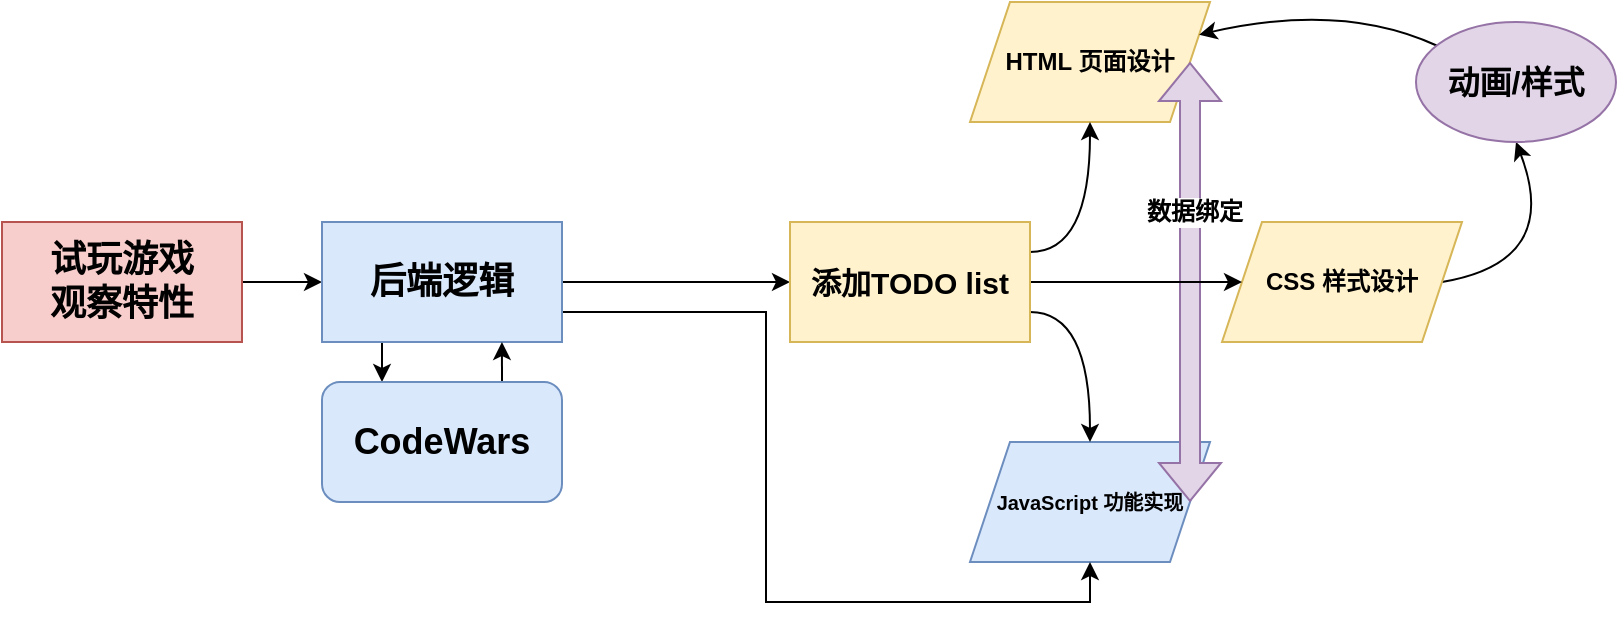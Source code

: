 <mxfile version="26.0.14">
  <diagram name="第 1 页" id="YcJbc1lj4-EX00k3wP05">
    <mxGraphModel dx="989" dy="541" grid="1" gridSize="10" guides="1" tooltips="1" connect="1" arrows="1" fold="1" page="1" pageScale="1" pageWidth="827" pageHeight="1169" math="0" shadow="0">
      <root>
        <mxCell id="0" />
        <mxCell id="1" parent="0" />
        <mxCell id="E2VWVS-g6_oO1wDZF_A2-11" value="&lt;b&gt;HTML 页面设计&lt;/b&gt;" style="shape=parallelogram;perimeter=parallelogramPerimeter;whiteSpace=wrap;html=1;fixedSize=1;fillColor=#fff2cc;strokeColor=#d6b656;" vertex="1" parent="1">
          <mxGeometry x="504" y="60" width="120" height="60" as="geometry" />
        </mxCell>
        <mxCell id="E2VWVS-g6_oO1wDZF_A2-13" value="&lt;font style=&quot;font-size: 10px;&quot;&gt;&lt;b&gt;JavaScript 功能实现&lt;/b&gt;&lt;/font&gt;" style="shape=parallelogram;perimeter=parallelogramPerimeter;whiteSpace=wrap;html=1;fixedSize=1;fillColor=#dae8fc;strokeColor=#6c8ebf;" vertex="1" parent="1">
          <mxGeometry x="504" y="280" width="120" height="60" as="geometry" />
        </mxCell>
        <mxCell id="E2VWVS-g6_oO1wDZF_A2-6" style="edgeStyle=orthogonalEdgeStyle;rounded=0;orthogonalLoop=1;jettySize=auto;html=1;exitX=1;exitY=0.5;exitDx=0;exitDy=0;entryX=0;entryY=0.5;entryDx=0;entryDy=0;" edge="1" parent="1" source="E2VWVS-g6_oO1wDZF_A2-2" target="E2VWVS-g6_oO1wDZF_A2-3">
          <mxGeometry relative="1" as="geometry" />
        </mxCell>
        <mxCell id="E2VWVS-g6_oO1wDZF_A2-2" value="&lt;b&gt;&lt;font style=&quot;font-size: 18px;&quot;&gt;试玩游戏&lt;/font&gt;&lt;/b&gt;&lt;div&gt;&lt;b&gt;&lt;font style=&quot;font-size: 18px;&quot;&gt;观察特性&lt;/font&gt;&lt;/b&gt;&lt;/div&gt;" style="rounded=0;whiteSpace=wrap;html=1;fillColor=#f8cecc;strokeColor=#b85450;" vertex="1" parent="1">
          <mxGeometry x="20" y="170" width="120" height="60" as="geometry" />
        </mxCell>
        <mxCell id="E2VWVS-g6_oO1wDZF_A2-27" value="" style="shape=flexArrow;endArrow=classic;startArrow=classic;html=1;rounded=0;exitX=1;exitY=0.5;exitDx=0;exitDy=0;entryX=1;entryY=0.5;entryDx=0;entryDy=0;fillColor=#e1d5e7;strokeColor=#9673a6;" edge="1" parent="1" source="E2VWVS-g6_oO1wDZF_A2-13" target="E2VWVS-g6_oO1wDZF_A2-11">
          <mxGeometry width="100" height="100" relative="1" as="geometry">
            <mxPoint x="620" y="320" as="sourcePoint" />
            <mxPoint x="720" y="220" as="targetPoint" />
            <Array as="points" />
          </mxGeometry>
        </mxCell>
        <mxCell id="E2VWVS-g6_oO1wDZF_A2-29" value="&lt;b&gt;&lt;font style=&quot;font-size: 12px;&quot;&gt;数据绑定&lt;/font&gt;&lt;/b&gt;" style="edgeLabel;html=1;align=center;verticalAlign=middle;resizable=0;points=[];" vertex="1" connectable="0" parent="E2VWVS-g6_oO1wDZF_A2-27">
          <mxGeometry x="0.323" y="-2" relative="1" as="geometry">
            <mxPoint as="offset" />
          </mxGeometry>
        </mxCell>
        <mxCell id="E2VWVS-g6_oO1wDZF_A2-31" style="rounded=0;orthogonalLoop=1;jettySize=auto;html=1;exitX=1;exitY=0.5;exitDx=0;exitDy=0;entryX=0.5;entryY=1;entryDx=0;entryDy=0;curved=1;" edge="1" parent="1" source="E2VWVS-g6_oO1wDZF_A2-12" target="E2VWVS-g6_oO1wDZF_A2-24">
          <mxGeometry relative="1" as="geometry">
            <mxPoint x="800" y="150" as="targetPoint" />
            <Array as="points">
              <mxPoint x="800" y="190" />
            </Array>
          </mxGeometry>
        </mxCell>
        <mxCell id="E2VWVS-g6_oO1wDZF_A2-12" value="&lt;b&gt;CSS 样式设计&lt;/b&gt;" style="shape=parallelogram;perimeter=parallelogramPerimeter;whiteSpace=wrap;html=1;fixedSize=1;fillColor=#fff2cc;strokeColor=#d6b656;" vertex="1" parent="1">
          <mxGeometry x="630" y="170" width="120" height="60" as="geometry" />
        </mxCell>
        <mxCell id="E2VWVS-g6_oO1wDZF_A2-7" style="edgeStyle=orthogonalEdgeStyle;rounded=0;orthogonalLoop=1;jettySize=auto;html=1;exitX=0.25;exitY=1;exitDx=0;exitDy=0;entryX=0.25;entryY=0;entryDx=0;entryDy=0;" edge="1" parent="1" source="E2VWVS-g6_oO1wDZF_A2-3" target="E2VWVS-g6_oO1wDZF_A2-4">
          <mxGeometry relative="1" as="geometry" />
        </mxCell>
        <mxCell id="E2VWVS-g6_oO1wDZF_A2-10" style="edgeStyle=orthogonalEdgeStyle;rounded=0;orthogonalLoop=1;jettySize=auto;html=1;exitX=1;exitY=0.5;exitDx=0;exitDy=0;entryX=0;entryY=0.5;entryDx=0;entryDy=0;" edge="1" parent="1" source="E2VWVS-g6_oO1wDZF_A2-3" target="E2VWVS-g6_oO1wDZF_A2-9">
          <mxGeometry relative="1" as="geometry" />
        </mxCell>
        <mxCell id="E2VWVS-g6_oO1wDZF_A2-23" style="edgeStyle=orthogonalEdgeStyle;rounded=0;orthogonalLoop=1;jettySize=auto;html=1;exitX=1;exitY=0.75;exitDx=0;exitDy=0;entryX=0.5;entryY=1;entryDx=0;entryDy=0;" edge="1" parent="1" source="E2VWVS-g6_oO1wDZF_A2-3" target="E2VWVS-g6_oO1wDZF_A2-13">
          <mxGeometry relative="1" as="geometry" />
        </mxCell>
        <mxCell id="E2VWVS-g6_oO1wDZF_A2-3" value="&lt;b&gt;&lt;font style=&quot;font-size: 18px;&quot;&gt;后端逻辑&lt;/font&gt;&lt;/b&gt;" style="rounded=0;whiteSpace=wrap;html=1;fillColor=#dae8fc;strokeColor=#6c8ebf;" vertex="1" parent="1">
          <mxGeometry x="180" y="170" width="120" height="60" as="geometry" />
        </mxCell>
        <mxCell id="E2VWVS-g6_oO1wDZF_A2-8" style="edgeStyle=orthogonalEdgeStyle;rounded=0;orthogonalLoop=1;jettySize=auto;html=1;exitX=0.75;exitY=0;exitDx=0;exitDy=0;" edge="1" parent="1" source="E2VWVS-g6_oO1wDZF_A2-4">
          <mxGeometry relative="1" as="geometry">
            <mxPoint x="269.966" y="230" as="targetPoint" />
          </mxGeometry>
        </mxCell>
        <mxCell id="E2VWVS-g6_oO1wDZF_A2-4" value="&lt;b&gt;&lt;font style=&quot;font-size: 18px;&quot;&gt;CodeWars&lt;/font&gt;&lt;/b&gt;" style="rounded=1;whiteSpace=wrap;html=1;fillColor=#dae8fc;strokeColor=#6c8ebf;" vertex="1" parent="1">
          <mxGeometry x="180" y="250" width="120" height="60" as="geometry" />
        </mxCell>
        <mxCell id="E2VWVS-g6_oO1wDZF_A2-16" style="edgeStyle=orthogonalEdgeStyle;rounded=0;orthogonalLoop=1;jettySize=auto;html=1;exitX=1;exitY=0.5;exitDx=0;exitDy=0;" edge="1" parent="1" source="E2VWVS-g6_oO1wDZF_A2-9" target="E2VWVS-g6_oO1wDZF_A2-12">
          <mxGeometry relative="1" as="geometry" />
        </mxCell>
        <mxCell id="E2VWVS-g6_oO1wDZF_A2-21" style="edgeStyle=orthogonalEdgeStyle;rounded=0;orthogonalLoop=1;jettySize=auto;html=1;exitX=1;exitY=0.25;exitDx=0;exitDy=0;curved=1;" edge="1" parent="1" source="E2VWVS-g6_oO1wDZF_A2-9" target="E2VWVS-g6_oO1wDZF_A2-11">
          <mxGeometry relative="1" as="geometry" />
        </mxCell>
        <mxCell id="E2VWVS-g6_oO1wDZF_A2-22" style="edgeStyle=orthogonalEdgeStyle;rounded=0;orthogonalLoop=1;jettySize=auto;html=1;exitX=1;exitY=0.75;exitDx=0;exitDy=0;curved=1;" edge="1" parent="1" source="E2VWVS-g6_oO1wDZF_A2-9" target="E2VWVS-g6_oO1wDZF_A2-13">
          <mxGeometry relative="1" as="geometry" />
        </mxCell>
        <mxCell id="E2VWVS-g6_oO1wDZF_A2-9" value="&lt;b&gt;&lt;font style=&quot;font-size: 15px;&quot;&gt;添加TODO list&lt;/font&gt;&lt;/b&gt;" style="rounded=0;whiteSpace=wrap;html=1;fillColor=#fff2cc;strokeColor=#d6b656;" vertex="1" parent="1">
          <mxGeometry x="414" y="170" width="120" height="60" as="geometry" />
        </mxCell>
        <mxCell id="E2VWVS-g6_oO1wDZF_A2-25" style="edgeStyle=orthogonalEdgeStyle;rounded=0;orthogonalLoop=1;jettySize=auto;html=1;exitX=1;exitY=0.5;exitDx=0;exitDy=0;entryX=0;entryY=0.5;entryDx=0;entryDy=0;strokeColor=none;curved=1;" edge="1" parent="1" source="E2VWVS-g6_oO1wDZF_A2-12" target="E2VWVS-g6_oO1wDZF_A2-24">
          <mxGeometry relative="1" as="geometry" />
        </mxCell>
        <mxCell id="E2VWVS-g6_oO1wDZF_A2-32" style="rounded=0;orthogonalLoop=1;jettySize=auto;html=1;entryX=1;entryY=0.25;entryDx=0;entryDy=0;curved=1;" edge="1" parent="1" source="E2VWVS-g6_oO1wDZF_A2-24" target="E2VWVS-g6_oO1wDZF_A2-11">
          <mxGeometry relative="1" as="geometry">
            <Array as="points">
              <mxPoint x="690" y="60" />
            </Array>
          </mxGeometry>
        </mxCell>
        <mxCell id="E2VWVS-g6_oO1wDZF_A2-24" value="&lt;b&gt;&lt;font style=&quot;font-size: 16px;&quot;&gt;动画/样式&lt;/font&gt;&lt;/b&gt;" style="ellipse;whiteSpace=wrap;html=1;fillColor=#e1d5e7;strokeColor=#9673a6;" vertex="1" parent="1">
          <mxGeometry x="727" y="70" width="100" height="60" as="geometry" />
        </mxCell>
      </root>
    </mxGraphModel>
  </diagram>
</mxfile>
